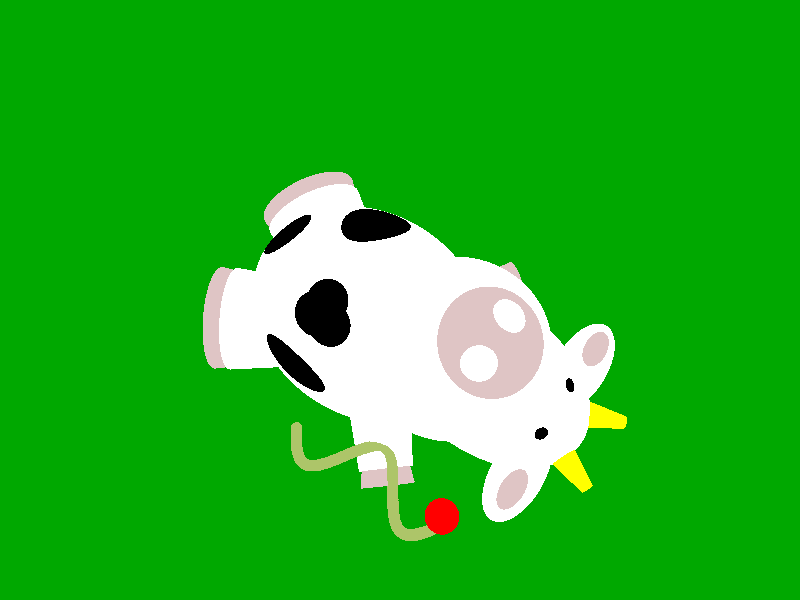 #include "colors.inc"
#include "shapes.inc"
#include "textures.inc"
#include "stones.inc"
#include "metals.inc"
#include "woods.inc"
#include "glass.inc"
#include "skies.inc"

camera {
  location <2, 13, -2>
	  look_at < 0, 0 ,1>
  angle  65
}

light_source { <0,30,-10> color White }

background {  rgb < 0. 0.39, 0> }
union{
  difference{
    object{
	sphere { <0,1,0>, 1}
	texture{ T_Wood7}
	scale < 2.2,2,1.8>
	pigment { color White }
   }

  object{
    sphere { < -0.5, 3.4, 0.4>,0.5}
     texture { T_Wood7}
     pigment { color Black}
     scale < 1,1,2.5>
  }
  object{
     sphere { < -0.3, 3.8, -0.5>,0.35}
     texture { T_Wood7}
     pigment { color Black}
     scale < 1,1,1>
  }
  object{
    sphere { < -0.4, 3.8, -0.8>,0.35}
     texture { T_Wood7}
     pigment { color Black}
     scale < 1,1,1>
  }
  object{
     sphere { < -0.1, 3.8, -0.8>,0.35}
     texture { T_Wood7}
     pigment { color Black}
     scale < 1,1,1>
  }
  object{
    sphere { < -0.8, 3, 0.2>,0.5}
     texture { T_Wood7}
     pigment { color Black}
     scale < 2,1,1>
  }
  object{
    sphere { < -0.5, 3.2, -2.2>,0.9}
     texture { T_Wood7}
     pigment { color Black}
     scale < 3,1,1>
  }
}


  object {
	cone { <0, 1 ,0 >,0.7 
	                <-2.7, 1, 0>, 1}
	texture { T_Wood7}
	rotate < 0, 30, 0>
	pigment { color White }
  }

  object {
	cone { <-2.7, 1 ,0 >,0.95
	                <-3, 1, 0>, 1}
	texture { T_Wood7}
	rotate < 0, 30, 0>
	pigment { color Pink }
  }


  object {
	cone{ <0, 1 ,0 >,0.7
	          <-2.7, 1, 0>, 1}
	texture { T_Wood7}
	rotate < 0, -30, 0>
	pigment { color White }

  }

  object {
	cone{ <-2.7 ,1 ,0 >,0.95
	          <-3, 1, 0>, 1}
	texture { T_Wood7}
	rotate < 0, -30, 0>
	pigment { color Pink }
  }


  object {
	cone { <0, 1 ,0 >, 0.7
	            <2.7, 1, 0>, 0.5}
	texture { T_Wood7}
	rotate < 0, -50, 0>
	pigment { color White }

  }

  object {
	cone { <2.7, 1 ,0 >, 0.45
	            <3, 1, 0>, 0.5}
	texture { T_Wood7}
	rotate < 0, -50, 0>
	pigment { color Pink }
  }

  object {
	cone { <0, 1 ,0 >, 0.7
	            <2.7, 1, 0>, 0.5}
	texture { T_Wood7}
	rotate < 0, 50, 0>
	pigment { color White }
  }

  object {
	cone { <2.7, 1 ,0 >, 0.45
	            <3, 1, 0>, 0.5}
	texture { T_Wood7}
	rotate < 0, 50, 0>
	pigment { color Pink}
  }

difference{
  object { 
	sphere { < 0.5, 2.5, 0> ,0.79}
	texture { T_Wood7}
	pigment  { color White }
	scale < 2.3,1.5,1.5>
	rotate < 0, 0, -20>
  } 
  object{
	sphere { < 3.5,4,0.5> , 0.25 }
	texture { T_Wood7}
	pigment { color Black }
  }

  object{
  	sphere { < 3.5,4,-0.5> , 0.25 }
	texture { T_Wood7}
	pigment { color Black }
  }  
}
difference{
  object{
	 sphere { <3.5, 3, -0.5>, 0.4}
	 texture { T_Wood7}
	 pigment { color White }
	 scale < 1,1,2>
  }  
  object{
	 sphere { <3.5, 3.5, -0.7>, 0.25}
	 texture { T_Wood7}
	 pigment { color Pink }
	 scale < 1,1,2>
  }
}
difference{
  object{
	 sphere { <3.5, 3,0.5>, 0.4}
	 texture { T_Wood7}
	 pigment { color White }
	 scale < 1,1,2>
  }
  object{
	 sphere { <3.5, 3.5 ,0.7>, 0.25}
	 texture { T_Wood7}
	 pigment { color Pink}
	 scale < 1,1,2>
  }
}
  object{
	cone {<3.5, 3, 0.2>, 0.3
	          <4.5, 3, 0.6 >, 0.1 }
	 texture { T_Wood7}
	 pigment { color Yellow }
  }
  object{
	cone {<3.5, 3, -0.2>, 0.3
	          <4.5, 3, -0.6 >, 0.1 }
	 texture { T_Wood7}
	 pigment { color Yellow }
  }

difference{
  union{		
    difference{
       object { 
	   sphere { < 1.2, 0, 0> ,0.8}
	   texture { T_Wood7}
	   pigment  { color Pink }
	  scale < 2.8,1.8,1.8>
       }
  
	  plane { x, 5.3 }
     }

  object { 
	sphere { < 1.2, 0, 0> ,0.79}
	texture { T_Wood7}
	pigment  { color White }
	scale < 2.8,1.8,1.8>
  }
  rotate < 0, 0,75>
  translate < 0.7,0, 0>
}
object {
	sphere { < 2.1, 5.4, 0.4 > 0.25 }
	texture { T_Wood7}
	pigment { color White }
}
object {
	sphere { < 2.1, 5.4, -0.4 > 0.25 }
	texture { T_Wood7}
	pigment { color White }
}
}

#declare Kara = -1;
#declare Made = 2;

#declare T = Kara;
#while( T<Made)
#declare X = T;
#declare Z = 1/2*sin(X*3);
  object{
	Sphere
	texture { T_Wood7}
	pigment { rgb < 0.42, 0.56, 0.14> }	
	scale 0.1
	translate < X + 1, 1.45, Z -2.3>
  }
#declare T = T + 0.02;
#end

  object { 
	Sphere
	texture { T_Wood7}
	pigment { color Red}
	translate < 10,5, -7.3>
	scale  0.3
  }	
} 
